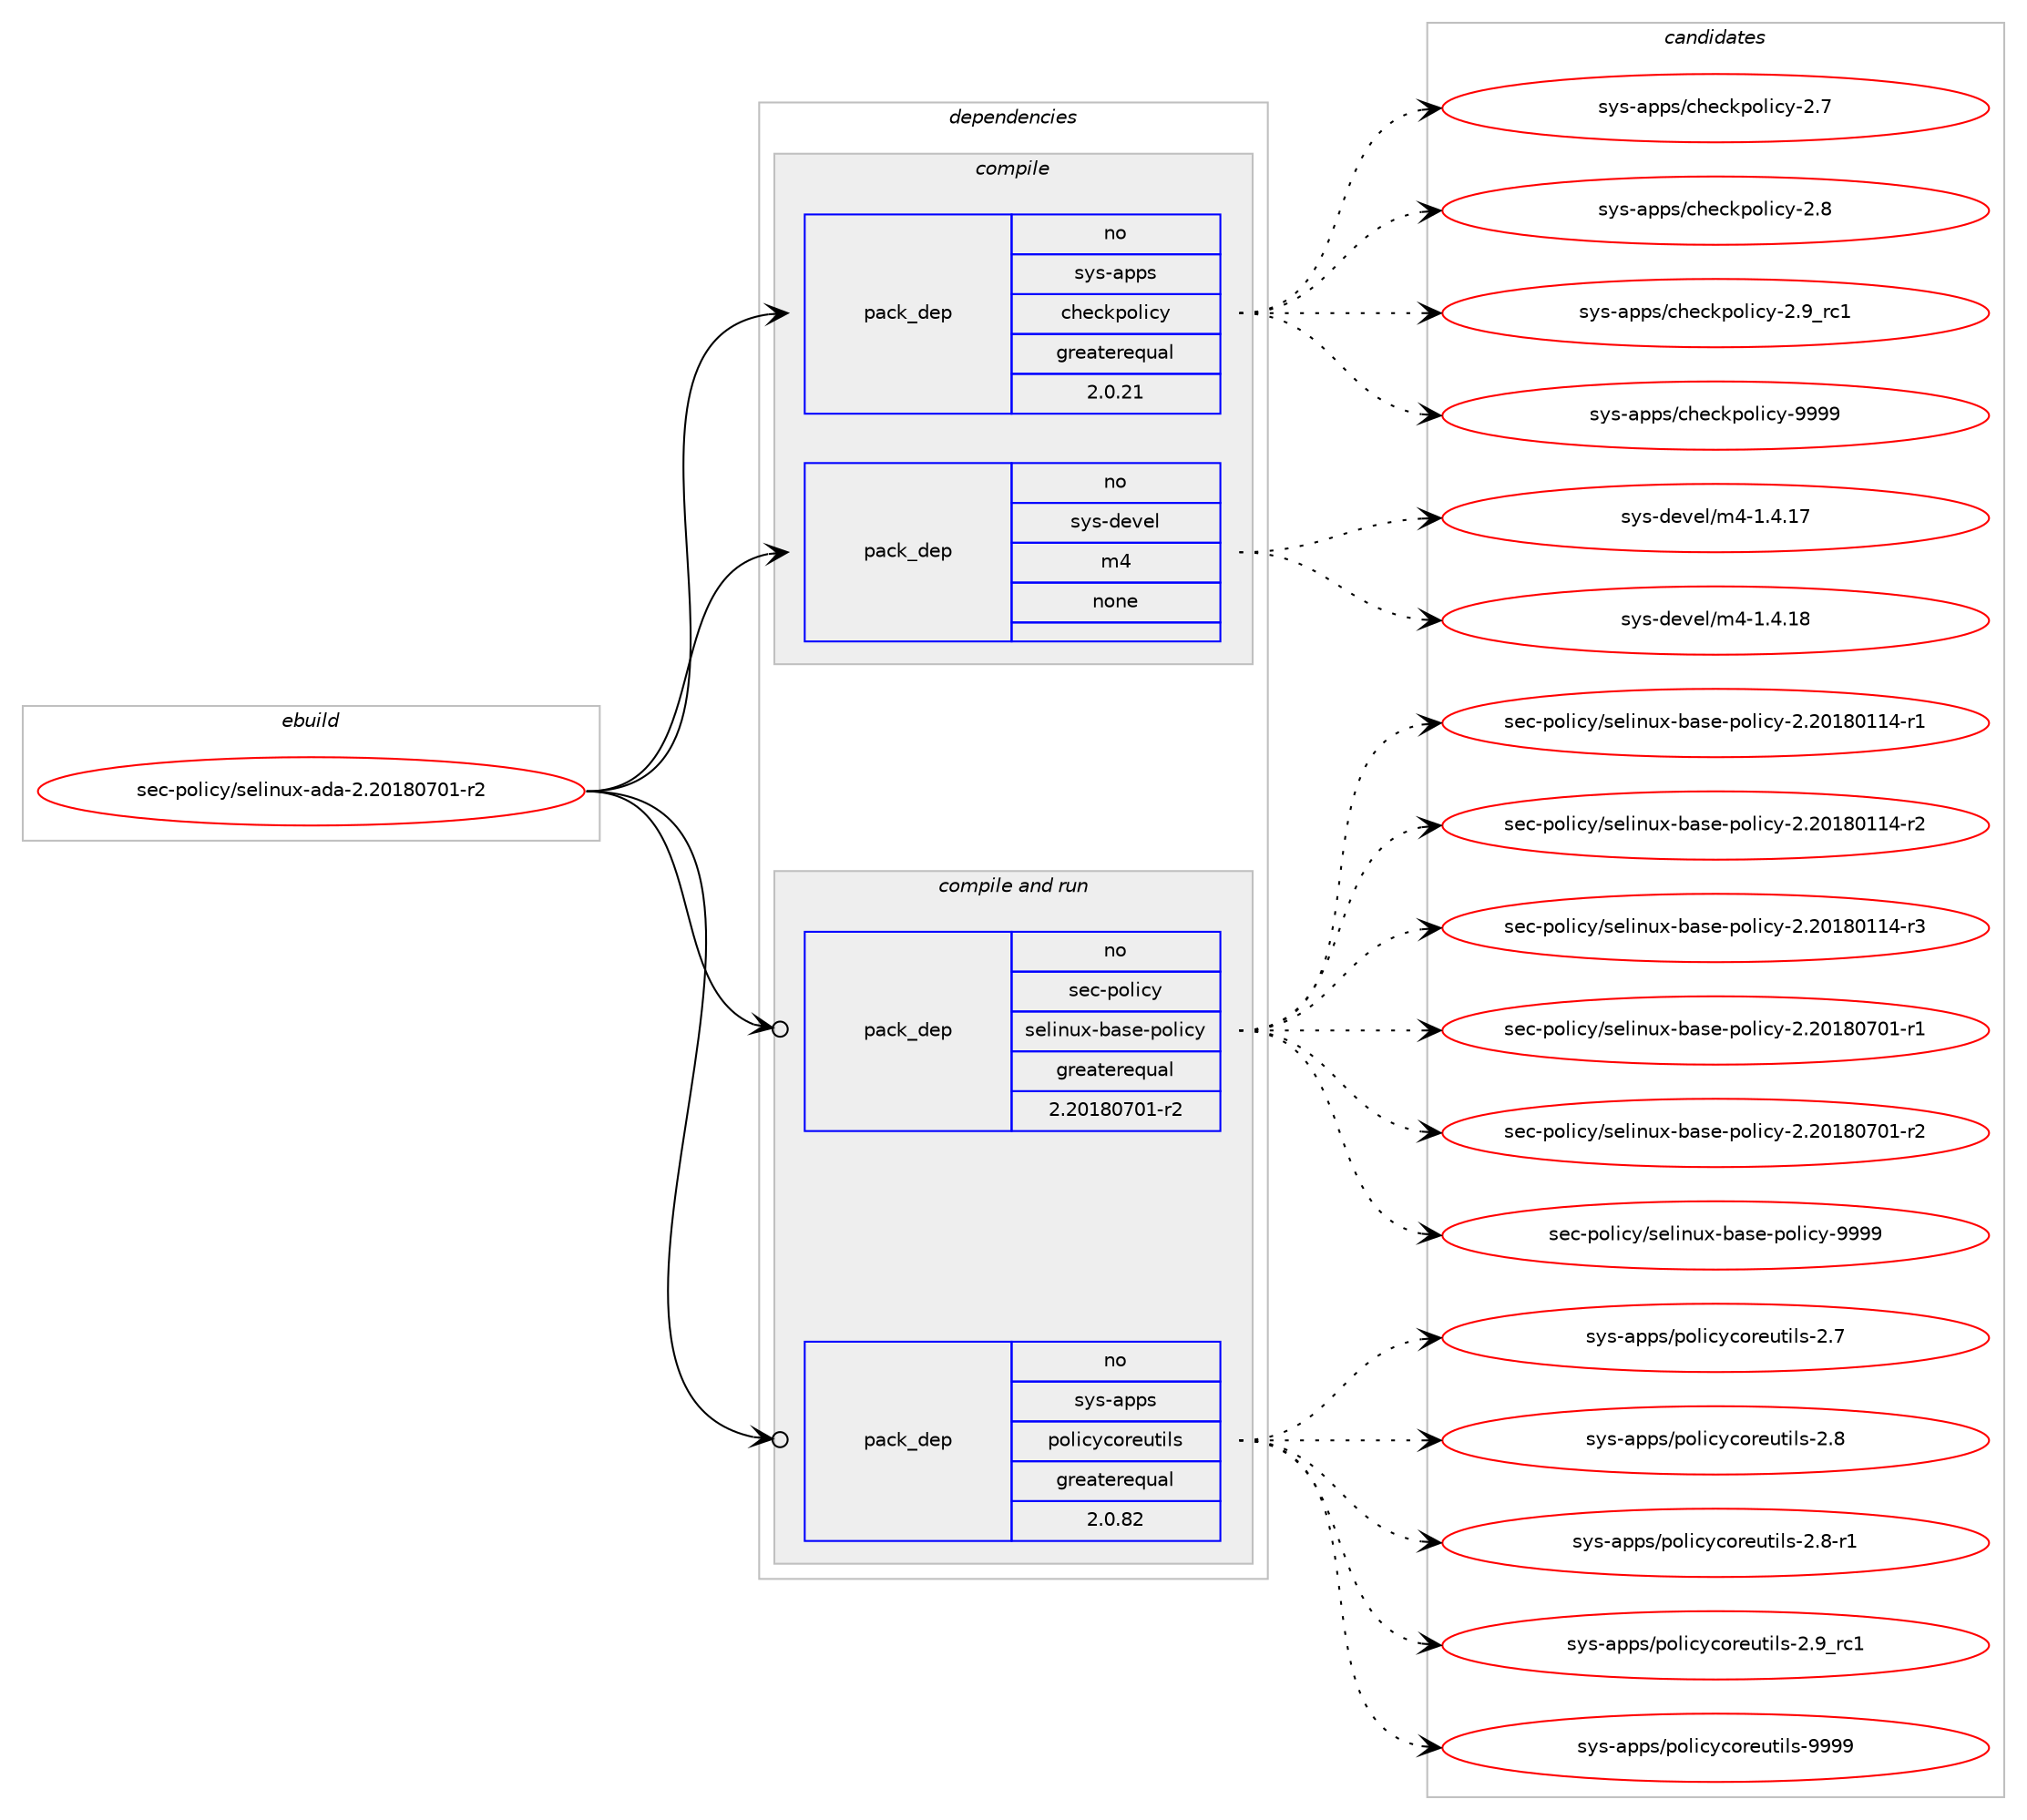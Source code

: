 digraph prolog {

# *************
# Graph options
# *************

newrank=true;
concentrate=true;
compound=true;
graph [rankdir=LR,fontname=Helvetica,fontsize=10,ranksep=1.5];#, ranksep=2.5, nodesep=0.2];
edge  [arrowhead=vee];
node  [fontname=Helvetica,fontsize=10];

# **********
# The ebuild
# **********

subgraph cluster_leftcol {
color=gray;
rank=same;
label=<<i>ebuild</i>>;
id [label="sec-policy/selinux-ada-2.20180701-r2", color=red, width=4, href="../sec-policy/selinux-ada-2.20180701-r2.svg"];
}

# ****************
# The dependencies
# ****************

subgraph cluster_midcol {
color=gray;
label=<<i>dependencies</i>>;
subgraph cluster_compile {
fillcolor="#eeeeee";
style=filled;
label=<<i>compile</i>>;
subgraph pack2284 {
dependency2721 [label=<<TABLE BORDER="0" CELLBORDER="1" CELLSPACING="0" CELLPADDING="4" WIDTH="220"><TR><TD ROWSPAN="6" CELLPADDING="30">pack_dep</TD></TR><TR><TD WIDTH="110">no</TD></TR><TR><TD>sys-apps</TD></TR><TR><TD>checkpolicy</TD></TR><TR><TD>greaterequal</TD></TR><TR><TD>2.0.21</TD></TR></TABLE>>, shape=none, color=blue];
}
id:e -> dependency2721:w [weight=20,style="solid",arrowhead="vee"];
subgraph pack2285 {
dependency2722 [label=<<TABLE BORDER="0" CELLBORDER="1" CELLSPACING="0" CELLPADDING="4" WIDTH="220"><TR><TD ROWSPAN="6" CELLPADDING="30">pack_dep</TD></TR><TR><TD WIDTH="110">no</TD></TR><TR><TD>sys-devel</TD></TR><TR><TD>m4</TD></TR><TR><TD>none</TD></TR><TR><TD></TD></TR></TABLE>>, shape=none, color=blue];
}
id:e -> dependency2722:w [weight=20,style="solid",arrowhead="vee"];
}
subgraph cluster_compileandrun {
fillcolor="#eeeeee";
style=filled;
label=<<i>compile and run</i>>;
subgraph pack2286 {
dependency2723 [label=<<TABLE BORDER="0" CELLBORDER="1" CELLSPACING="0" CELLPADDING="4" WIDTH="220"><TR><TD ROWSPAN="6" CELLPADDING="30">pack_dep</TD></TR><TR><TD WIDTH="110">no</TD></TR><TR><TD>sec-policy</TD></TR><TR><TD>selinux-base-policy</TD></TR><TR><TD>greaterequal</TD></TR><TR><TD>2.20180701-r2</TD></TR></TABLE>>, shape=none, color=blue];
}
id:e -> dependency2723:w [weight=20,style="solid",arrowhead="odotvee"];
subgraph pack2287 {
dependency2724 [label=<<TABLE BORDER="0" CELLBORDER="1" CELLSPACING="0" CELLPADDING="4" WIDTH="220"><TR><TD ROWSPAN="6" CELLPADDING="30">pack_dep</TD></TR><TR><TD WIDTH="110">no</TD></TR><TR><TD>sys-apps</TD></TR><TR><TD>policycoreutils</TD></TR><TR><TD>greaterequal</TD></TR><TR><TD>2.0.82</TD></TR></TABLE>>, shape=none, color=blue];
}
id:e -> dependency2724:w [weight=20,style="solid",arrowhead="odotvee"];
}
subgraph cluster_run {
fillcolor="#eeeeee";
style=filled;
label=<<i>run</i>>;
}
}

# **************
# The candidates
# **************

subgraph cluster_choices {
rank=same;
color=gray;
label=<<i>candidates</i>>;

subgraph choice2284 {
color=black;
nodesep=1;
choice11512111545971121121154799104101991071121111081059912145504655 [label="sys-apps/checkpolicy-2.7", color=red, width=4,href="../sys-apps/checkpolicy-2.7.svg"];
choice11512111545971121121154799104101991071121111081059912145504656 [label="sys-apps/checkpolicy-2.8", color=red, width=4,href="../sys-apps/checkpolicy-2.8.svg"];
choice11512111545971121121154799104101991071121111081059912145504657951149949 [label="sys-apps/checkpolicy-2.9_rc1", color=red, width=4,href="../sys-apps/checkpolicy-2.9_rc1.svg"];
choice1151211154597112112115479910410199107112111108105991214557575757 [label="sys-apps/checkpolicy-9999", color=red, width=4,href="../sys-apps/checkpolicy-9999.svg"];
dependency2721:e -> choice11512111545971121121154799104101991071121111081059912145504655:w [style=dotted,weight="100"];
dependency2721:e -> choice11512111545971121121154799104101991071121111081059912145504656:w [style=dotted,weight="100"];
dependency2721:e -> choice11512111545971121121154799104101991071121111081059912145504657951149949:w [style=dotted,weight="100"];
dependency2721:e -> choice1151211154597112112115479910410199107112111108105991214557575757:w [style=dotted,weight="100"];
}
subgraph choice2285 {
color=black;
nodesep=1;
choice11512111545100101118101108471095245494652464955 [label="sys-devel/m4-1.4.17", color=red, width=4,href="../sys-devel/m4-1.4.17.svg"];
choice11512111545100101118101108471095245494652464956 [label="sys-devel/m4-1.4.18", color=red, width=4,href="../sys-devel/m4-1.4.18.svg"];
dependency2722:e -> choice11512111545100101118101108471095245494652464955:w [style=dotted,weight="100"];
dependency2722:e -> choice11512111545100101118101108471095245494652464956:w [style=dotted,weight="100"];
}
subgraph choice2286 {
color=black;
nodesep=1;
choice11510199451121111081059912147115101108105110117120459897115101451121111081059912145504650484956484949524511449 [label="sec-policy/selinux-base-policy-2.20180114-r1", color=red, width=4,href="../sec-policy/selinux-base-policy-2.20180114-r1.svg"];
choice11510199451121111081059912147115101108105110117120459897115101451121111081059912145504650484956484949524511450 [label="sec-policy/selinux-base-policy-2.20180114-r2", color=red, width=4,href="../sec-policy/selinux-base-policy-2.20180114-r2.svg"];
choice11510199451121111081059912147115101108105110117120459897115101451121111081059912145504650484956484949524511451 [label="sec-policy/selinux-base-policy-2.20180114-r3", color=red, width=4,href="../sec-policy/selinux-base-policy-2.20180114-r3.svg"];
choice11510199451121111081059912147115101108105110117120459897115101451121111081059912145504650484956485548494511449 [label="sec-policy/selinux-base-policy-2.20180701-r1", color=red, width=4,href="../sec-policy/selinux-base-policy-2.20180701-r1.svg"];
choice11510199451121111081059912147115101108105110117120459897115101451121111081059912145504650484956485548494511450 [label="sec-policy/selinux-base-policy-2.20180701-r2", color=red, width=4,href="../sec-policy/selinux-base-policy-2.20180701-r2.svg"];
choice1151019945112111108105991214711510110810511011712045989711510145112111108105991214557575757 [label="sec-policy/selinux-base-policy-9999", color=red, width=4,href="../sec-policy/selinux-base-policy-9999.svg"];
dependency2723:e -> choice11510199451121111081059912147115101108105110117120459897115101451121111081059912145504650484956484949524511449:w [style=dotted,weight="100"];
dependency2723:e -> choice11510199451121111081059912147115101108105110117120459897115101451121111081059912145504650484956484949524511450:w [style=dotted,weight="100"];
dependency2723:e -> choice11510199451121111081059912147115101108105110117120459897115101451121111081059912145504650484956484949524511451:w [style=dotted,weight="100"];
dependency2723:e -> choice11510199451121111081059912147115101108105110117120459897115101451121111081059912145504650484956485548494511449:w [style=dotted,weight="100"];
dependency2723:e -> choice11510199451121111081059912147115101108105110117120459897115101451121111081059912145504650484956485548494511450:w [style=dotted,weight="100"];
dependency2723:e -> choice1151019945112111108105991214711510110810511011712045989711510145112111108105991214557575757:w [style=dotted,weight="100"];
}
subgraph choice2287 {
color=black;
nodesep=1;
choice115121115459711211211547112111108105991219911111410111711610510811545504655 [label="sys-apps/policycoreutils-2.7", color=red, width=4,href="../sys-apps/policycoreutils-2.7.svg"];
choice115121115459711211211547112111108105991219911111410111711610510811545504656 [label="sys-apps/policycoreutils-2.8", color=red, width=4,href="../sys-apps/policycoreutils-2.8.svg"];
choice1151211154597112112115471121111081059912199111114101117116105108115455046564511449 [label="sys-apps/policycoreutils-2.8-r1", color=red, width=4,href="../sys-apps/policycoreutils-2.8-r1.svg"];
choice115121115459711211211547112111108105991219911111410111711610510811545504657951149949 [label="sys-apps/policycoreutils-2.9_rc1", color=red, width=4,href="../sys-apps/policycoreutils-2.9_rc1.svg"];
choice11512111545971121121154711211110810599121991111141011171161051081154557575757 [label="sys-apps/policycoreutils-9999", color=red, width=4,href="../sys-apps/policycoreutils-9999.svg"];
dependency2724:e -> choice115121115459711211211547112111108105991219911111410111711610510811545504655:w [style=dotted,weight="100"];
dependency2724:e -> choice115121115459711211211547112111108105991219911111410111711610510811545504656:w [style=dotted,weight="100"];
dependency2724:e -> choice1151211154597112112115471121111081059912199111114101117116105108115455046564511449:w [style=dotted,weight="100"];
dependency2724:e -> choice115121115459711211211547112111108105991219911111410111711610510811545504657951149949:w [style=dotted,weight="100"];
dependency2724:e -> choice11512111545971121121154711211110810599121991111141011171161051081154557575757:w [style=dotted,weight="100"];
}
}

}
